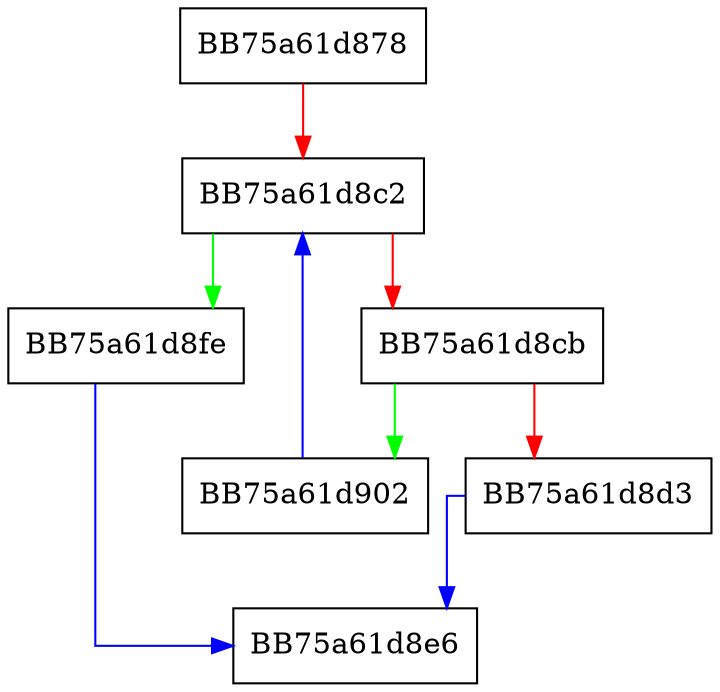 digraph findmedian {
  node [shape="box"];
  graph [splines=ortho];
  BB75a61d878 -> BB75a61d8c2 [color="red"];
  BB75a61d8c2 -> BB75a61d8fe [color="green"];
  BB75a61d8c2 -> BB75a61d8cb [color="red"];
  BB75a61d8cb -> BB75a61d902 [color="green"];
  BB75a61d8cb -> BB75a61d8d3 [color="red"];
  BB75a61d8d3 -> BB75a61d8e6 [color="blue"];
  BB75a61d8fe -> BB75a61d8e6 [color="blue"];
  BB75a61d902 -> BB75a61d8c2 [color="blue"];
}